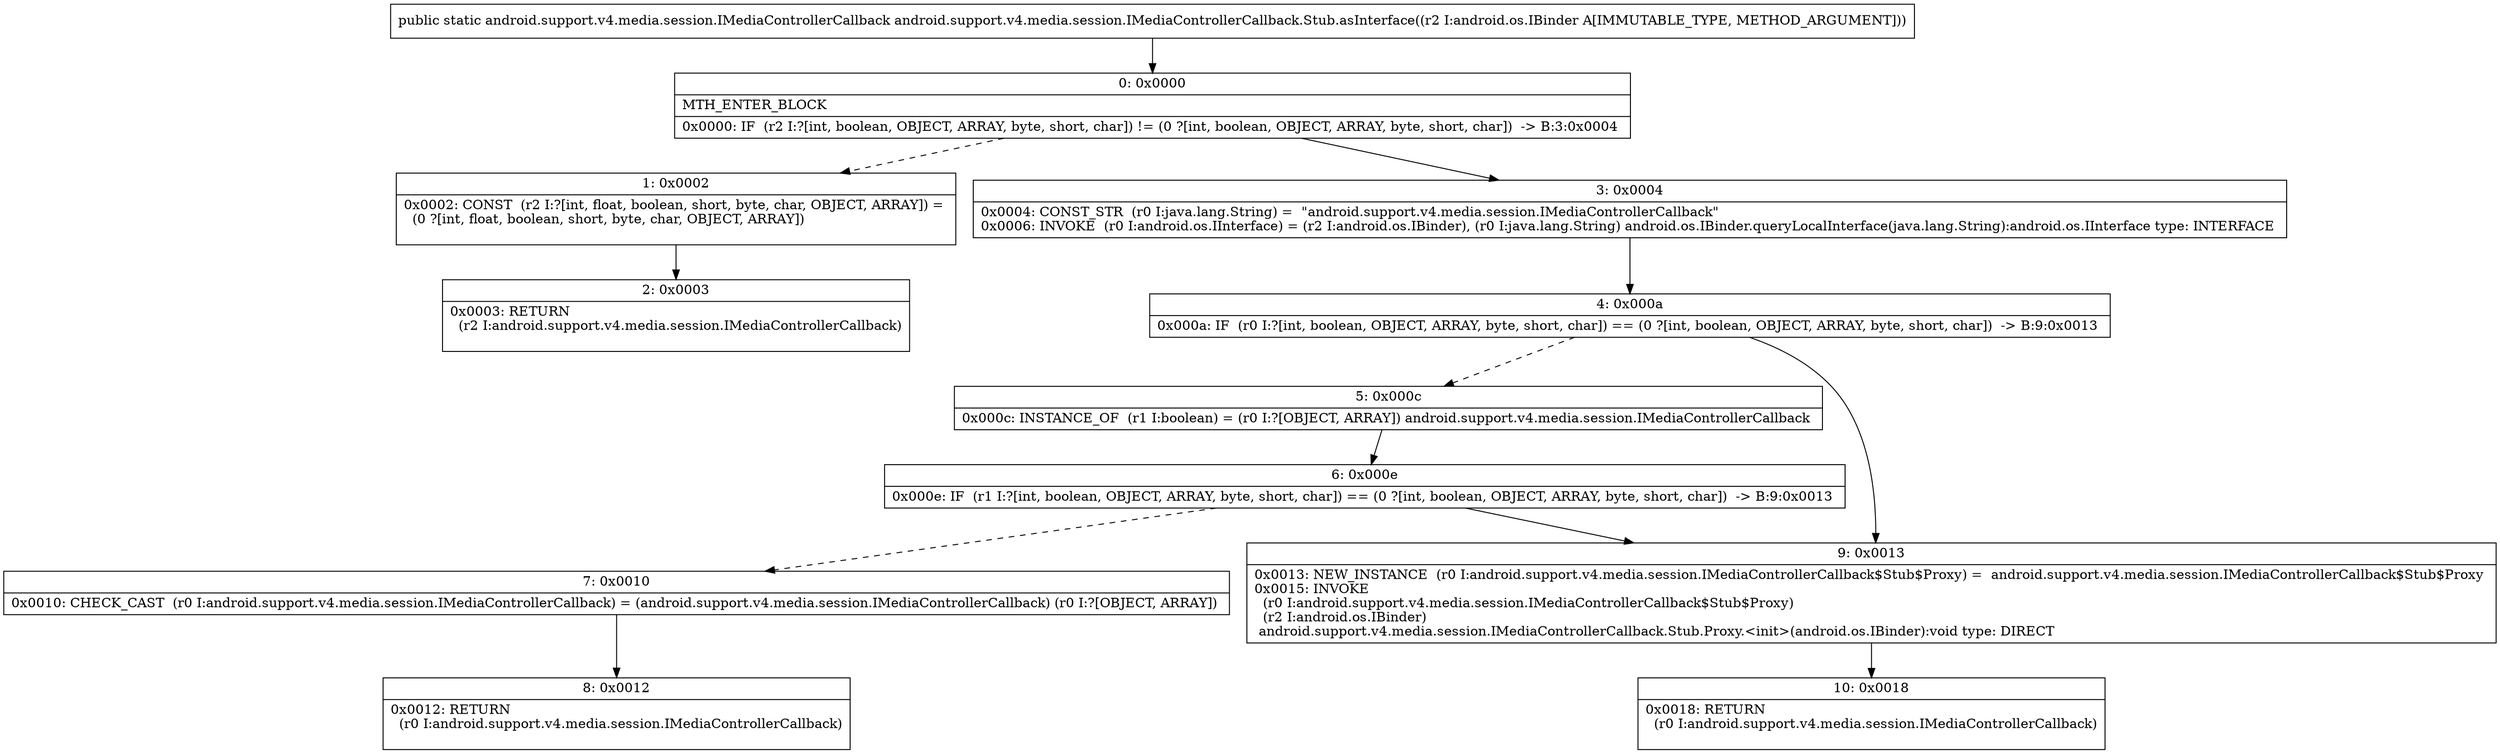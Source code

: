 digraph "CFG forandroid.support.v4.media.session.IMediaControllerCallback.Stub.asInterface(Landroid\/os\/IBinder;)Landroid\/support\/v4\/media\/session\/IMediaControllerCallback;" {
Node_0 [shape=record,label="{0\:\ 0x0000|MTH_ENTER_BLOCK\l|0x0000: IF  (r2 I:?[int, boolean, OBJECT, ARRAY, byte, short, char]) != (0 ?[int, boolean, OBJECT, ARRAY, byte, short, char])  \-\> B:3:0x0004 \l}"];
Node_1 [shape=record,label="{1\:\ 0x0002|0x0002: CONST  (r2 I:?[int, float, boolean, short, byte, char, OBJECT, ARRAY]) = \l  (0 ?[int, float, boolean, short, byte, char, OBJECT, ARRAY])\l \l}"];
Node_2 [shape=record,label="{2\:\ 0x0003|0x0003: RETURN  \l  (r2 I:android.support.v4.media.session.IMediaControllerCallback)\l \l}"];
Node_3 [shape=record,label="{3\:\ 0x0004|0x0004: CONST_STR  (r0 I:java.lang.String) =  \"android.support.v4.media.session.IMediaControllerCallback\" \l0x0006: INVOKE  (r0 I:android.os.IInterface) = (r2 I:android.os.IBinder), (r0 I:java.lang.String) android.os.IBinder.queryLocalInterface(java.lang.String):android.os.IInterface type: INTERFACE \l}"];
Node_4 [shape=record,label="{4\:\ 0x000a|0x000a: IF  (r0 I:?[int, boolean, OBJECT, ARRAY, byte, short, char]) == (0 ?[int, boolean, OBJECT, ARRAY, byte, short, char])  \-\> B:9:0x0013 \l}"];
Node_5 [shape=record,label="{5\:\ 0x000c|0x000c: INSTANCE_OF  (r1 I:boolean) = (r0 I:?[OBJECT, ARRAY]) android.support.v4.media.session.IMediaControllerCallback \l}"];
Node_6 [shape=record,label="{6\:\ 0x000e|0x000e: IF  (r1 I:?[int, boolean, OBJECT, ARRAY, byte, short, char]) == (0 ?[int, boolean, OBJECT, ARRAY, byte, short, char])  \-\> B:9:0x0013 \l}"];
Node_7 [shape=record,label="{7\:\ 0x0010|0x0010: CHECK_CAST  (r0 I:android.support.v4.media.session.IMediaControllerCallback) = (android.support.v4.media.session.IMediaControllerCallback) (r0 I:?[OBJECT, ARRAY]) \l}"];
Node_8 [shape=record,label="{8\:\ 0x0012|0x0012: RETURN  \l  (r0 I:android.support.v4.media.session.IMediaControllerCallback)\l \l}"];
Node_9 [shape=record,label="{9\:\ 0x0013|0x0013: NEW_INSTANCE  (r0 I:android.support.v4.media.session.IMediaControllerCallback$Stub$Proxy) =  android.support.v4.media.session.IMediaControllerCallback$Stub$Proxy \l0x0015: INVOKE  \l  (r0 I:android.support.v4.media.session.IMediaControllerCallback$Stub$Proxy)\l  (r2 I:android.os.IBinder)\l android.support.v4.media.session.IMediaControllerCallback.Stub.Proxy.\<init\>(android.os.IBinder):void type: DIRECT \l}"];
Node_10 [shape=record,label="{10\:\ 0x0018|0x0018: RETURN  \l  (r0 I:android.support.v4.media.session.IMediaControllerCallback)\l \l}"];
MethodNode[shape=record,label="{public static android.support.v4.media.session.IMediaControllerCallback android.support.v4.media.session.IMediaControllerCallback.Stub.asInterface((r2 I:android.os.IBinder A[IMMUTABLE_TYPE, METHOD_ARGUMENT])) }"];
MethodNode -> Node_0;
Node_0 -> Node_1[style=dashed];
Node_0 -> Node_3;
Node_1 -> Node_2;
Node_3 -> Node_4;
Node_4 -> Node_5[style=dashed];
Node_4 -> Node_9;
Node_5 -> Node_6;
Node_6 -> Node_7[style=dashed];
Node_6 -> Node_9;
Node_7 -> Node_8;
Node_9 -> Node_10;
}

